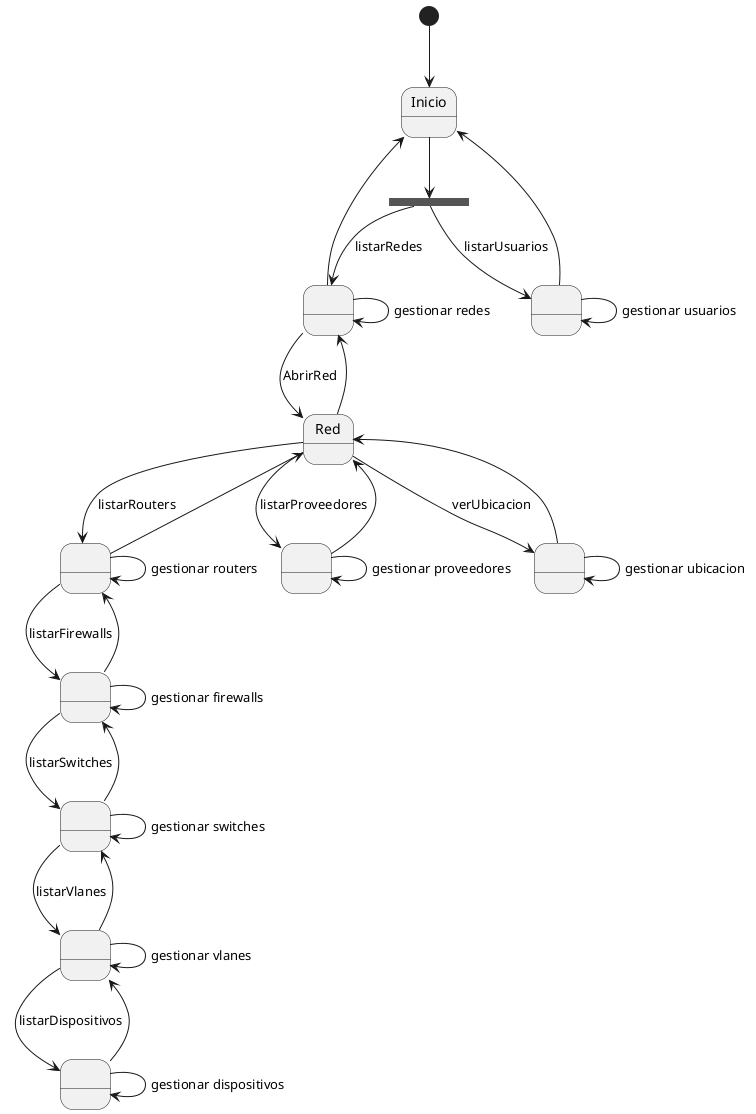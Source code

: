 @startuml DiagramaDeEstados

state fork_state <<fork>>

state NONAME_REDES as " "
state NONAME_USUARIOS as " "
state NONAME_DISPOSITIVOS as " "
state NONAME_ROUTERS as " "
state NONAME_PROVEEDORES as " "
state NONAME_SWITCHES as " "
state NONAME_UBICACION as " "
state NONAME_VLANES as " "
state NONAME_FIREWALL as " "

[*] --> Inicio
Inicio --> fork_state

'Usuarios
fork_state --> NONAME_USUARIOS: listarUsuarios
NONAME_USUARIOS --> NONAME_USUARIOS: gestionar usuarios
NONAME_USUARIOS -up-> Inicio
'Redes
fork_state --> NONAME_REDES: listarRedes
NONAME_REDES --> NONAME_REDES: gestionar redes
NONAME_REDES --> Red: AbrirRed
NONAME_REDES <-r- Red
NONAME_REDES -up-> Inicio

'Proveedores
Red --> NONAME_PROVEEDORES: listarProveedores
NONAME_PROVEEDORES --> NONAME_PROVEEDORES: gestionar proveedores 
NONAME_PROVEEDORES --> Red

'Ubicacion
Red --> NONAME_UBICACION: verUbicacion
NONAME_UBICACION --> NONAME_UBICACION: gestionar ubicacion 
NONAME_UBICACION --> Red

'Routers
Red --> NONAME_ROUTERS: listarRouters
NONAME_ROUTERS --> NONAME_ROUTERS: gestionar routers 
NONAME_ROUTERS --> Red

'Firewall
NONAME_ROUTERS --> NONAME_FIREWALL: listarFirewalls
NONAME_FIREWALL --> NONAME_FIREWALL: gestionar firewalls 
NONAME_FIREWALL --> NONAME_ROUTERS

'Switches
NONAME_FIREWALL --> NONAME_SWITCHES: listarSwitches
NONAME_SWITCHES --> NONAME_SWITCHES: gestionar switches 
NONAME_SWITCHES --> NONAME_FIREWALL

'Vlanes
NONAME_SWITCHES --> NONAME_VLANES: listarVlanes
NONAME_VLANES --> NONAME_VLANES: gestionar vlanes 
NONAME_VLANES --> NONAME_SWITCHES

'Dispositivos
NONAME_VLANES --> NONAME_DISPOSITIVOS: listarDispositivos
NONAME_DISPOSITIVOS --> NONAME_DISPOSITIVOS: gestionar dispositivos 
NONAME_DISPOSITIVOS --> NONAME_VLANES

@enduml
